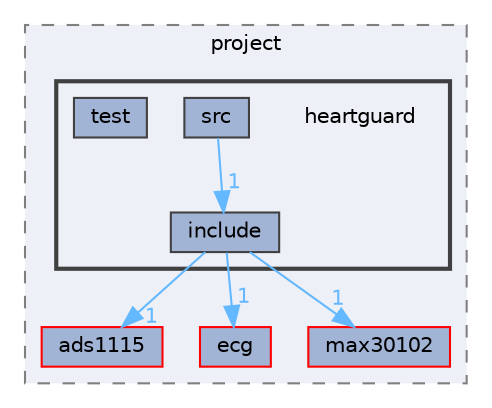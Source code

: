 digraph "Software/Firmware/project/heartguard"
{
 // LATEX_PDF_SIZE
  bgcolor="transparent";
  edge [fontname=Helvetica,fontsize=10,labelfontname=Helvetica,labelfontsize=10];
  node [fontname=Helvetica,fontsize=10,shape=box,height=0.2,width=0.4];
  compound=true
  subgraph clusterdir_0f05551bec2e356b5b4633bda4b6fd8d {
    graph [ bgcolor="#edf0f7", pencolor="grey50", label="project", fontname=Helvetica,fontsize=10 style="filled,dashed", URL="dir_0f05551bec2e356b5b4633bda4b6fd8d.html",tooltip=""]
  dir_970d6700fad0eea1fd73061d0f7b3c90 [label="ads1115", fillcolor="#a2b4d6", color="red", style="filled", URL="dir_970d6700fad0eea1fd73061d0f7b3c90.html",tooltip=""];
  dir_2bee69849a4f5579481b2253a42a2741 [label="ecg", fillcolor="#a2b4d6", color="red", style="filled", URL="dir_2bee69849a4f5579481b2253a42a2741.html",tooltip=""];
  dir_4f9538d0e23f9eaa41c1c6f4181212d5 [label="max30102", fillcolor="#a2b4d6", color="red", style="filled", URL="dir_4f9538d0e23f9eaa41c1c6f4181212d5.html",tooltip=""];
  subgraph clusterdir_4fedc7ead3d2b404954f303db05aff23 {
    graph [ bgcolor="#edf0f7", pencolor="grey25", label="", fontname=Helvetica,fontsize=10 style="filled,bold", URL="dir_4fedc7ead3d2b404954f303db05aff23.html",tooltip=""]
    dir_4fedc7ead3d2b404954f303db05aff23 [shape=plaintext, label="heartguard"];
  dir_05189fd0dce105a39214232ecff79d48 [label="include", fillcolor="#a2b4d6", color="grey25", style="filled", URL="dir_05189fd0dce105a39214232ecff79d48.html",tooltip=""];
  dir_1ce36a221660cee7dd42d8982533f1c0 [label="src", fillcolor="#a2b4d6", color="grey25", style="filled", URL="dir_1ce36a221660cee7dd42d8982533f1c0.html",tooltip=""];
  dir_f3b0b22d82193f4c70ca0761aa83432c [label="test", fillcolor="#a2b4d6", color="grey25", style="filled", URL="dir_f3b0b22d82193f4c70ca0761aa83432c.html",tooltip=""];
  }
  }
  dir_05189fd0dce105a39214232ecff79d48->dir_2bee69849a4f5579481b2253a42a2741 [headlabel="1", labeldistance=1.5 headhref="dir_000006_000001.html" href="dir_000006_000001.html" color="steelblue1" fontcolor="steelblue1"];
  dir_05189fd0dce105a39214232ecff79d48->dir_4f9538d0e23f9eaa41c1c6f4181212d5 [headlabel="1", labeldistance=1.5 headhref="dir_000006_000008.html" href="dir_000006_000008.html" color="steelblue1" fontcolor="steelblue1"];
  dir_05189fd0dce105a39214232ecff79d48->dir_970d6700fad0eea1fd73061d0f7b3c90 [headlabel="1", labeldistance=1.5 headhref="dir_000006_000000.html" href="dir_000006_000000.html" color="steelblue1" fontcolor="steelblue1"];
  dir_1ce36a221660cee7dd42d8982533f1c0->dir_05189fd0dce105a39214232ecff79d48 [headlabel="1", labeldistance=1.5 headhref="dir_000013_000006.html" href="dir_000013_000006.html" color="steelblue1" fontcolor="steelblue1"];
}
